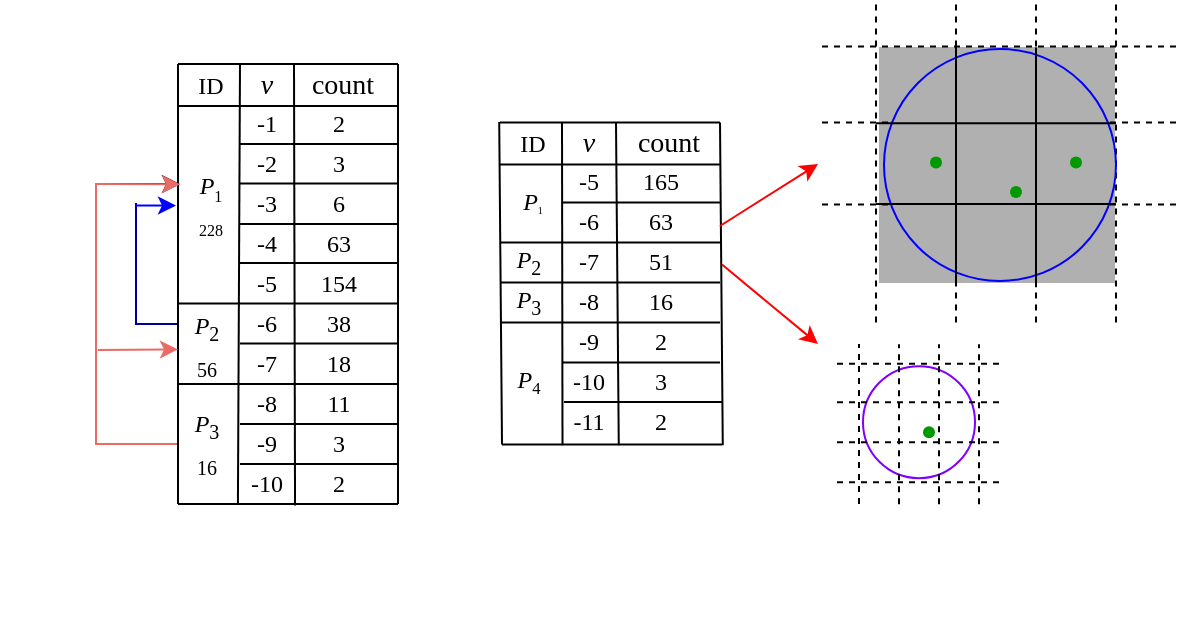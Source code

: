 <mxfile version="15.0.3" type="github"><diagram name="Page-1" id="gyu60Z8h9OhWKvbbLgJr"><mxGraphModel dx="2377" dy="867" grid="1" gridSize="10" guides="1" tooltips="1" connect="1" arrows="1" fold="1" page="1" pageScale="1" pageWidth="827" pageHeight="1169" math="0" shadow="0"><root><mxCell id="0"/><mxCell id="1" parent="0"/><mxCell id="E4blvEDHZqpK1_lMUiRl-31" value="" style="whiteSpace=wrap;html=1;aspect=fixed;shadow=0;strokeColor=#FFFFFF;fillColor=#B0B0B0;" parent="1" vertex="1"><mxGeometry x="-289" y="41" width="119" height="119" as="geometry"/></mxCell><mxCell id="SOsMVHl4s7LR2z6pSPWi-3" value="" style="endArrow=none;html=1;" parent="1" edge="1"><mxGeometry width="50" height="50" relative="1" as="geometry"><mxPoint x="-639" y="270" as="sourcePoint"/><mxPoint x="-639" y="50" as="targetPoint"/></mxGeometry></mxCell><mxCell id="SOsMVHl4s7LR2z6pSPWi-4" value="" style="endArrow=none;html=1;" parent="1" edge="1"><mxGeometry width="50" height="50" relative="1" as="geometry"><mxPoint x="-639" y="50" as="sourcePoint"/><mxPoint x="-529" y="50" as="targetPoint"/></mxGeometry></mxCell><mxCell id="SOsMVHl4s7LR2z6pSPWi-5" value="" style="endArrow=none;html=1;" parent="1" edge="1"><mxGeometry width="50" height="50" relative="1" as="geometry"><mxPoint x="-639" y="71" as="sourcePoint"/><mxPoint x="-529" y="71" as="targetPoint"/></mxGeometry></mxCell><mxCell id="SOsMVHl4s7LR2z6pSPWi-6" value="" style="endArrow=none;html=1;" parent="1" edge="1"><mxGeometry width="50" height="50" relative="1" as="geometry"><mxPoint x="-529" y="270" as="sourcePoint"/><mxPoint x="-529" y="50" as="targetPoint"/></mxGeometry></mxCell><mxCell id="SOsMVHl4s7LR2z6pSPWi-7" value="" style="endArrow=none;html=1;exitX=0.032;exitY=0.998;exitDx=0;exitDy=0;exitPerimeter=0;" parent="1" source="SOsMVHl4s7LR2z6pSPWi-50" edge="1"><mxGeometry width="50" height="50" relative="1" as="geometry"><mxPoint x="-608" y="490" as="sourcePoint"/><mxPoint x="-608" y="50" as="targetPoint"/></mxGeometry></mxCell><mxCell id="SOsMVHl4s7LR2z6pSPWi-8" value="" style="endArrow=none;html=1;exitX=0.984;exitY=1.036;exitDx=0;exitDy=0;exitPerimeter=0;" parent="1" source="SOsMVHl4s7LR2z6pSPWi-50" edge="1"><mxGeometry width="50" height="50" relative="1" as="geometry"><mxPoint x="-581" y="490" as="sourcePoint"/><mxPoint x="-581" y="50" as="targetPoint"/></mxGeometry></mxCell><mxCell id="SOsMVHl4s7LR2z6pSPWi-9" value="&lt;font style=&quot;font-size: 12px&quot; face=&quot;Times New Roman&quot;&gt;ID&lt;/font&gt;" style="text;html=1;align=center;verticalAlign=middle;resizable=0;points=[];autosize=1;strokeColor=none;" parent="1" vertex="1"><mxGeometry x="-638" y="51" width="30" height="20" as="geometry"/></mxCell><mxCell id="SOsMVHl4s7LR2z6pSPWi-10" value="&lt;font style=&quot;font-size: 14px&quot; face=&quot;Times New Roman&quot;&gt;&lt;i&gt;v&lt;/i&gt;&lt;/font&gt;" style="text;html=1;align=center;verticalAlign=middle;resizable=0;points=[];autosize=1;strokeColor=none;" parent="1" vertex="1"><mxGeometry x="-605" y="51" width="20" height="20" as="geometry"/></mxCell><mxCell id="SOsMVHl4s7LR2z6pSPWi-11" value="&lt;font style=&quot;font-size: 14px&quot; face=&quot;Times New Roman&quot;&gt;count&lt;/font&gt;" style="text;html=1;align=center;verticalAlign=middle;resizable=0;points=[];autosize=1;strokeColor=none;" parent="1" vertex="1"><mxGeometry x="-582" y="51" width="50" height="20" as="geometry"/></mxCell><mxCell id="SOsMVHl4s7LR2z6pSPWi-14" value="" style="endArrow=none;html=1;" parent="1" edge="1"><mxGeometry width="50" height="50" relative="1" as="geometry"><mxPoint x="-639" y="169.76" as="sourcePoint"/><mxPoint x="-529" y="169.76" as="targetPoint"/></mxGeometry></mxCell><mxCell id="SOsMVHl4s7LR2z6pSPWi-15" value="&lt;font face=&quot;Times New Roman&quot;&gt;&lt;span style=&quot;font-size: 12px&quot;&gt;&lt;i&gt;P&lt;/i&gt;&lt;/span&gt;&lt;sub&gt;&lt;font style=&quot;font-size: 8px&quot;&gt;1&lt;br&gt;228&lt;br&gt;&lt;/font&gt;&lt;/sub&gt;&lt;/font&gt;" style="text;html=1;align=center;verticalAlign=middle;resizable=0;points=[];autosize=1;strokeColor=none;" parent="1" vertex="1"><mxGeometry x="-638" y="101" width="30" height="40" as="geometry"/></mxCell><mxCell id="SOsMVHl4s7LR2z6pSPWi-18" value="" style="endArrow=none;html=1;" parent="1" edge="1"><mxGeometry width="50" height="50" relative="1" as="geometry"><mxPoint x="-608" y="90" as="sourcePoint"/><mxPoint x="-529" y="90" as="targetPoint"/></mxGeometry></mxCell><mxCell id="SOsMVHl4s7LR2z6pSPWi-19" value="" style="endArrow=none;html=1;" parent="1" edge="1"><mxGeometry width="50" height="50" relative="1" as="geometry"><mxPoint x="-608" y="109.76" as="sourcePoint"/><mxPoint x="-529" y="109.76" as="targetPoint"/></mxGeometry></mxCell><mxCell id="SOsMVHl4s7LR2z6pSPWi-20" value="" style="endArrow=none;html=1;" parent="1" edge="1"><mxGeometry width="50" height="50" relative="1" as="geometry"><mxPoint x="-608" y="130.0" as="sourcePoint"/><mxPoint x="-529" y="130.0" as="targetPoint"/></mxGeometry></mxCell><mxCell id="SOsMVHl4s7LR2z6pSPWi-21" value="&lt;font face=&quot;Times New Roman&quot;&gt;-1&lt;/font&gt;" style="text;html=1;align=center;verticalAlign=middle;resizable=0;points=[];autosize=1;strokeColor=none;" parent="1" vertex="1"><mxGeometry x="-610" y="70" width="30" height="20" as="geometry"/></mxCell><mxCell id="SOsMVHl4s7LR2z6pSPWi-22" value="&lt;font face=&quot;Times New Roman&quot;&gt;-2&lt;/font&gt;" style="text;html=1;align=center;verticalAlign=middle;resizable=0;points=[];autosize=1;strokeColor=none;" parent="1" vertex="1"><mxGeometry x="-610" y="90" width="30" height="20" as="geometry"/></mxCell><mxCell id="SOsMVHl4s7LR2z6pSPWi-23" value="&lt;font face=&quot;Times New Roman&quot;&gt;-3&lt;/font&gt;" style="text;html=1;align=center;verticalAlign=middle;resizable=0;points=[];autosize=1;strokeColor=none;" parent="1" vertex="1"><mxGeometry x="-610" y="110" width="30" height="20" as="geometry"/></mxCell><mxCell id="SOsMVHl4s7LR2z6pSPWi-24" value="&lt;font face=&quot;Times New Roman&quot;&gt;-4&lt;/font&gt;" style="text;html=1;align=center;verticalAlign=middle;resizable=0;points=[];autosize=1;strokeColor=none;" parent="1" vertex="1"><mxGeometry x="-610" y="130" width="30" height="20" as="geometry"/></mxCell><mxCell id="SOsMVHl4s7LR2z6pSPWi-25" value="&lt;font face=&quot;Times New Roman&quot;&gt;2&lt;/font&gt;" style="text;html=1;align=center;verticalAlign=middle;resizable=0;points=[];autosize=1;strokeColor=none;" parent="1" vertex="1"><mxGeometry x="-569" y="70" width="20" height="20" as="geometry"/></mxCell><mxCell id="SOsMVHl4s7LR2z6pSPWi-26" value="&lt;font face=&quot;Times New Roman&quot;&gt;3&lt;/font&gt;" style="text;html=1;align=center;verticalAlign=middle;resizable=0;points=[];autosize=1;strokeColor=none;" parent="1" vertex="1"><mxGeometry x="-569" y="90" width="20" height="20" as="geometry"/></mxCell><mxCell id="SOsMVHl4s7LR2z6pSPWi-27" value="&lt;font face=&quot;Times New Roman&quot;&gt;6&lt;/font&gt;" style="text;html=1;align=center;verticalAlign=middle;resizable=0;points=[];autosize=1;strokeColor=none;" parent="1" vertex="1"><mxGeometry x="-569" y="110" width="20" height="20" as="geometry"/></mxCell><mxCell id="SOsMVHl4s7LR2z6pSPWi-28" value="&lt;font face=&quot;Times New Roman&quot;&gt;63&lt;/font&gt;" style="text;html=1;align=center;verticalAlign=middle;resizable=0;points=[];autosize=1;strokeColor=none;" parent="1" vertex="1"><mxGeometry x="-574" y="130" width="30" height="20" as="geometry"/></mxCell><mxCell id="SOsMVHl4s7LR2z6pSPWi-30" value="" style="endArrow=none;html=1;" parent="1" edge="1"><mxGeometry width="50" height="50" relative="1" as="geometry"><mxPoint x="-639" y="210" as="sourcePoint"/><mxPoint x="-529" y="210" as="targetPoint"/></mxGeometry></mxCell><mxCell id="SOsMVHl4s7LR2z6pSPWi-31" value="&lt;font style=&quot;font-size: 12px&quot; face=&quot;Times New Roman&quot;&gt;&lt;i&gt;P&lt;/i&gt;&lt;sub&gt;2&lt;br&gt;56&lt;br&gt;&lt;/sub&gt;&lt;/font&gt;" style="text;html=1;align=center;verticalAlign=middle;resizable=0;points=[];autosize=1;strokeColor=none;" parent="1" vertex="1"><mxGeometry x="-640" y="171" width="30" height="40" as="geometry"/></mxCell><mxCell id="SOsMVHl4s7LR2z6pSPWi-32" value="" style="endArrow=none;html=1;" parent="1" edge="1"><mxGeometry width="50" height="50" relative="1" as="geometry"><mxPoint x="-608" y="149.52" as="sourcePoint"/><mxPoint x="-529" y="149.52" as="targetPoint"/></mxGeometry></mxCell><mxCell id="SOsMVHl4s7LR2z6pSPWi-35" value="&lt;font face=&quot;Times New Roman&quot;&gt;-5&lt;/font&gt;" style="text;html=1;align=center;verticalAlign=middle;resizable=0;points=[];autosize=1;strokeColor=none;" parent="1" vertex="1"><mxGeometry x="-610" y="150" width="30" height="20" as="geometry"/></mxCell><mxCell id="SOsMVHl4s7LR2z6pSPWi-36" value="&lt;font face=&quot;Times New Roman&quot;&gt;154&lt;/font&gt;" style="text;html=1;align=center;verticalAlign=middle;resizable=0;points=[];autosize=1;strokeColor=none;" parent="1" vertex="1"><mxGeometry x="-574" y="150" width="30" height="20" as="geometry"/></mxCell><mxCell id="SOsMVHl4s7LR2z6pSPWi-37" value="" style="endArrow=none;html=1;" parent="1" edge="1"><mxGeometry width="50" height="50" relative="1" as="geometry"><mxPoint x="-608" y="189.76" as="sourcePoint"/><mxPoint x="-529" y="189.76" as="targetPoint"/></mxGeometry></mxCell><mxCell id="SOsMVHl4s7LR2z6pSPWi-38" value="&lt;font face=&quot;Times New Roman&quot;&gt;-6&lt;/font&gt;" style="text;html=1;align=center;verticalAlign=middle;resizable=0;points=[];autosize=1;strokeColor=none;" parent="1" vertex="1"><mxGeometry x="-610" y="170" width="30" height="20" as="geometry"/></mxCell><mxCell id="SOsMVHl4s7LR2z6pSPWi-41" value="&lt;font face=&quot;Times New Roman&quot;&gt;-7&lt;/font&gt;" style="text;html=1;align=center;verticalAlign=middle;resizable=0;points=[];autosize=1;strokeColor=none;" parent="1" vertex="1"><mxGeometry x="-610" y="190" width="30" height="20" as="geometry"/></mxCell><mxCell id="SOsMVHl4s7LR2z6pSPWi-42" value="&lt;font face=&quot;Times New Roman&quot;&gt;38&lt;/font&gt;" style="text;html=1;align=center;verticalAlign=middle;resizable=0;points=[];autosize=1;strokeColor=none;" parent="1" vertex="1"><mxGeometry x="-574" y="170" width="30" height="20" as="geometry"/></mxCell><mxCell id="SOsMVHl4s7LR2z6pSPWi-43" value="&lt;font face=&quot;Times New Roman&quot;&gt;18&lt;/font&gt;" style="text;html=1;align=center;verticalAlign=middle;resizable=0;points=[];autosize=1;strokeColor=none;" parent="1" vertex="1"><mxGeometry x="-574" y="190" width="30" height="20" as="geometry"/></mxCell><mxCell id="SOsMVHl4s7LR2z6pSPWi-44" value="" style="endArrow=none;html=1;" parent="1" edge="1"><mxGeometry width="50" height="50" relative="1" as="geometry"><mxPoint x="-639" y="270" as="sourcePoint"/><mxPoint x="-529" y="270" as="targetPoint"/></mxGeometry></mxCell><mxCell id="SOsMVHl4s7LR2z6pSPWi-45" value="&lt;font style=&quot;font-size: 12px&quot; face=&quot;Times New Roman&quot;&gt;&lt;i&gt;P&lt;/i&gt;&lt;sub&gt;3&lt;br&gt;16&lt;br&gt;&lt;/sub&gt;&lt;/font&gt;" style="text;html=1;align=center;verticalAlign=middle;resizable=0;points=[];autosize=1;strokeColor=none;" parent="1" vertex="1"><mxGeometry x="-640" y="220" width="30" height="40" as="geometry"/></mxCell><mxCell id="SOsMVHl4s7LR2z6pSPWi-46" value="" style="endArrow=none;html=1;" parent="1" edge="1"><mxGeometry width="50" height="50" relative="1" as="geometry"><mxPoint x="-608" y="230" as="sourcePoint"/><mxPoint x="-529" y="230" as="targetPoint"/></mxGeometry></mxCell><mxCell id="SOsMVHl4s7LR2z6pSPWi-47" value="" style="endArrow=none;html=1;" parent="1" edge="1"><mxGeometry width="50" height="50" relative="1" as="geometry"><mxPoint x="-608" y="250" as="sourcePoint"/><mxPoint x="-529" y="250" as="targetPoint"/></mxGeometry></mxCell><mxCell id="SOsMVHl4s7LR2z6pSPWi-48" value="&lt;font face=&quot;Times New Roman&quot;&gt;-8&lt;/font&gt;" style="text;html=1;align=center;verticalAlign=middle;resizable=0;points=[];autosize=1;strokeColor=none;" parent="1" vertex="1"><mxGeometry x="-610" y="210" width="30" height="20" as="geometry"/></mxCell><mxCell id="SOsMVHl4s7LR2z6pSPWi-49" value="&lt;font face=&quot;Times New Roman&quot;&gt;-9&lt;/font&gt;" style="text;html=1;align=center;verticalAlign=middle;resizable=0;points=[];autosize=1;strokeColor=none;" parent="1" vertex="1"><mxGeometry x="-610" y="230" width="30" height="20" as="geometry"/></mxCell><mxCell id="SOsMVHl4s7LR2z6pSPWi-50" value="&lt;font face=&quot;Times New Roman&quot;&gt;-10&lt;/font&gt;" style="text;html=1;align=center;verticalAlign=middle;resizable=0;points=[];autosize=1;strokeColor=none;" parent="1" vertex="1"><mxGeometry x="-610" y="250" width="30" height="20" as="geometry"/></mxCell><mxCell id="SOsMVHl4s7LR2z6pSPWi-52" value="&lt;font face=&quot;Times New Roman&quot;&gt;11&lt;/font&gt;" style="text;html=1;align=center;verticalAlign=middle;resizable=0;points=[];autosize=1;strokeColor=none;" parent="1" vertex="1"><mxGeometry x="-574" y="210" width="30" height="20" as="geometry"/></mxCell><mxCell id="SOsMVHl4s7LR2z6pSPWi-53" value="&lt;font face=&quot;Times New Roman&quot;&gt;3&lt;/font&gt;" style="text;html=1;align=center;verticalAlign=middle;resizable=0;points=[];autosize=1;strokeColor=none;" parent="1" vertex="1"><mxGeometry x="-569" y="230" width="20" height="20" as="geometry"/></mxCell><mxCell id="SOsMVHl4s7LR2z6pSPWi-54" value="&lt;font face=&quot;Times New Roman&quot;&gt;2&lt;/font&gt;" style="text;html=1;align=center;verticalAlign=middle;resizable=0;points=[];autosize=1;strokeColor=none;" parent="1" vertex="1"><mxGeometry x="-569" y="250" width="20" height="20" as="geometry"/></mxCell><mxCell id="SOsMVHl4s7LR2z6pSPWi-56" value="" style="endArrow=none;html=1;" parent="1" edge="1"><mxGeometry width="50" height="50" relative="1" as="geometry"><mxPoint x="-478" y="79.3" as="sourcePoint"/><mxPoint x="-368" y="79.3" as="targetPoint"/></mxGeometry></mxCell><mxCell id="SOsMVHl4s7LR2z6pSPWi-57" value="" style="endArrow=none;html=1;" parent="1" edge="1"><mxGeometry width="50" height="50" relative="1" as="geometry"><mxPoint x="-478" y="100.3" as="sourcePoint"/><mxPoint x="-368" y="100.3" as="targetPoint"/></mxGeometry></mxCell><mxCell id="SOsMVHl4s7LR2z6pSPWi-59" value="" style="endArrow=none;html=1;exitX=0.075;exitY=1.064;exitDx=0;exitDy=0;exitPerimeter=0;" parent="1" source="SOsMVHl4s7LR2z6pSPWi-84" edge="1"><mxGeometry width="50" height="50" relative="1" as="geometry"><mxPoint x="-447" y="299.3" as="sourcePoint"/><mxPoint x="-447" y="79.3" as="targetPoint"/></mxGeometry></mxCell><mxCell id="SOsMVHl4s7LR2z6pSPWi-60" value="" style="endArrow=none;html=1;exitX=1.013;exitY=1.064;exitDx=0;exitDy=0;exitPerimeter=0;" parent="1" source="SOsMVHl4s7LR2z6pSPWi-84" edge="1"><mxGeometry width="50" height="50" relative="1" as="geometry"><mxPoint x="-419.48" y="300.02" as="sourcePoint"/><mxPoint x="-420" y="79.3" as="targetPoint"/></mxGeometry></mxCell><mxCell id="SOsMVHl4s7LR2z6pSPWi-61" value="&lt;font style=&quot;font-size: 12px&quot; face=&quot;Times New Roman&quot;&gt;ID&lt;/font&gt;" style="text;html=1;align=center;verticalAlign=middle;resizable=0;points=[];autosize=1;strokeColor=none;" parent="1" vertex="1"><mxGeometry x="-477" y="80.3" width="30" height="20" as="geometry"/></mxCell><mxCell id="SOsMVHl4s7LR2z6pSPWi-62" value="&lt;font style=&quot;font-size: 14px&quot; face=&quot;Times New Roman&quot;&gt;&lt;i&gt;v&lt;/i&gt;&lt;/font&gt;" style="text;html=1;align=center;verticalAlign=middle;resizable=0;points=[];autosize=1;strokeColor=none;" parent="1" vertex="1"><mxGeometry x="-444" y="80.3" width="20" height="20" as="geometry"/></mxCell><mxCell id="SOsMVHl4s7LR2z6pSPWi-63" value="&lt;font style=&quot;font-size: 14px&quot; face=&quot;Times New Roman&quot;&gt;count&lt;/font&gt;" style="text;html=1;align=center;verticalAlign=middle;resizable=0;points=[];autosize=1;strokeColor=none;" parent="1" vertex="1"><mxGeometry x="-419" y="80.3" width="50" height="20" as="geometry"/></mxCell><mxCell id="SOsMVHl4s7LR2z6pSPWi-65" value="&lt;font style=&quot;font-size: 12px&quot; face=&quot;Times New Roman&quot;&gt;&lt;i&gt;P&lt;/i&gt;&lt;/font&gt;&lt;font style=&quot;font-size: 6px&quot; face=&quot;Times New Roman&quot;&gt;&lt;sub&gt;1&lt;/sub&gt;&lt;/font&gt;" style="text;html=1;align=center;verticalAlign=middle;resizable=0;points=[];autosize=1;strokeColor=none;" parent="1" vertex="1"><mxGeometry x="-477" y="109.3" width="30" height="20" as="geometry"/></mxCell><mxCell id="SOsMVHl4s7LR2z6pSPWi-66" value="" style="endArrow=none;html=1;" parent="1" edge="1"><mxGeometry width="50" height="50" relative="1" as="geometry"><mxPoint x="-447" y="119.3" as="sourcePoint"/><mxPoint x="-368" y="119.3" as="targetPoint"/></mxGeometry></mxCell><mxCell id="SOsMVHl4s7LR2z6pSPWi-69" value="&lt;font face=&quot;Times New Roman&quot;&gt;-5&lt;/font&gt;" style="text;html=1;align=center;verticalAlign=middle;resizable=0;points=[];autosize=1;strokeColor=none;" parent="1" vertex="1"><mxGeometry x="-449" y="99.3" width="30" height="20" as="geometry"/></mxCell><mxCell id="SOsMVHl4s7LR2z6pSPWi-70" value="&lt;font face=&quot;Times New Roman&quot;&gt;-6&lt;/font&gt;" style="text;html=1;align=center;verticalAlign=middle;resizable=0;points=[];autosize=1;strokeColor=none;" parent="1" vertex="1"><mxGeometry x="-449" y="119.3" width="30" height="20" as="geometry"/></mxCell><mxCell id="SOsMVHl4s7LR2z6pSPWi-71" value="&lt;font face=&quot;Times New Roman&quot;&gt;-7&lt;/font&gt;" style="text;html=1;align=center;verticalAlign=middle;resizable=0;points=[];autosize=1;strokeColor=none;" parent="1" vertex="1"><mxGeometry x="-449" y="139.3" width="30" height="20" as="geometry"/></mxCell><mxCell id="SOsMVHl4s7LR2z6pSPWi-72" value="&lt;font face=&quot;Times New Roman&quot;&gt;-8&lt;/font&gt;" style="text;html=1;align=center;verticalAlign=middle;resizable=0;points=[];autosize=1;strokeColor=none;" parent="1" vertex="1"><mxGeometry x="-449" y="159.3" width="30" height="20" as="geometry"/></mxCell><mxCell id="SOsMVHl4s7LR2z6pSPWi-73" value="&lt;font face=&quot;Times New Roman&quot;&gt;165&lt;/font&gt;" style="text;html=1;align=center;verticalAlign=middle;resizable=0;points=[];autosize=1;strokeColor=none;" parent="1" vertex="1"><mxGeometry x="-413" y="99.3" width="30" height="20" as="geometry"/></mxCell><mxCell id="SOsMVHl4s7LR2z6pSPWi-74" value="&lt;font face=&quot;Times New Roman&quot;&gt;63&lt;/font&gt;" style="text;html=1;align=center;verticalAlign=middle;resizable=0;points=[];autosize=1;strokeColor=none;" parent="1" vertex="1"><mxGeometry x="-413" y="119.3" width="30" height="20" as="geometry"/></mxCell><mxCell id="SOsMVHl4s7LR2z6pSPWi-75" value="&lt;font face=&quot;Times New Roman&quot;&gt;51&lt;/font&gt;" style="text;html=1;align=center;verticalAlign=middle;resizable=0;points=[];autosize=1;strokeColor=none;" parent="1" vertex="1"><mxGeometry x="-413" y="139.3" width="30" height="20" as="geometry"/></mxCell><mxCell id="SOsMVHl4s7LR2z6pSPWi-76" value="&lt;font face=&quot;Times New Roman&quot;&gt;16&lt;/font&gt;" style="text;html=1;align=center;verticalAlign=middle;resizable=0;points=[];autosize=1;strokeColor=none;" parent="1" vertex="1"><mxGeometry x="-413" y="159.3" width="30" height="20" as="geometry"/></mxCell><mxCell id="SOsMVHl4s7LR2z6pSPWi-77" value="" style="endArrow=none;html=1;" parent="1" edge="1"><mxGeometry width="50" height="50" relative="1" as="geometry"><mxPoint x="-477" y="240.3" as="sourcePoint"/><mxPoint x="-367" y="240.3" as="targetPoint"/></mxGeometry></mxCell><mxCell id="SOsMVHl4s7LR2z6pSPWi-78" value="&lt;font face=&quot;Times New Roman&quot;&gt;&lt;i&gt;P&lt;/i&gt;&lt;span style=&quot;font-size: 10px&quot;&gt;&lt;sub&gt;4&lt;/sub&gt;&lt;/span&gt;&lt;/font&gt;" style="text;html=1;align=center;verticalAlign=middle;resizable=0;points=[];autosize=1;strokeColor=none;" parent="1" vertex="1"><mxGeometry x="-479" y="199.3" width="30" height="20" as="geometry"/></mxCell><mxCell id="SOsMVHl4s7LR2z6pSPWi-80" value="&lt;font face=&quot;Times New Roman&quot;&gt;-9&lt;/font&gt;" style="text;html=1;align=center;verticalAlign=middle;resizable=0;points=[];autosize=1;strokeColor=none;" parent="1" vertex="1"><mxGeometry x="-449" y="179.3" width="30" height="20" as="geometry"/></mxCell><mxCell id="SOsMVHl4s7LR2z6pSPWi-81" value="&lt;font face=&quot;Times New Roman&quot;&gt;2&lt;/font&gt;" style="text;html=1;align=center;verticalAlign=middle;resizable=0;points=[];autosize=1;strokeColor=none;" parent="1" vertex="1"><mxGeometry x="-408" y="179.3" width="20" height="20" as="geometry"/></mxCell><mxCell id="SOsMVHl4s7LR2z6pSPWi-82" value="" style="endArrow=none;html=1;" parent="1" edge="1"><mxGeometry width="50" height="50" relative="1" as="geometry"><mxPoint x="-446" y="219.06" as="sourcePoint"/><mxPoint x="-367" y="219.06" as="targetPoint"/></mxGeometry></mxCell><mxCell id="SOsMVHl4s7LR2z6pSPWi-83" value="&lt;font face=&quot;Times New Roman&quot;&gt;-10&lt;/font&gt;" style="text;html=1;align=center;verticalAlign=middle;resizable=0;points=[];autosize=1;strokeColor=none;" parent="1" vertex="1"><mxGeometry x="-449" y="199.3" width="30" height="20" as="geometry"/></mxCell><mxCell id="SOsMVHl4s7LR2z6pSPWi-84" value="&lt;font face=&quot;Times New Roman&quot;&gt;-11&lt;/font&gt;" style="text;html=1;align=center;verticalAlign=middle;resizable=0;points=[];autosize=1;strokeColor=none;" parent="1" vertex="1"><mxGeometry x="-449" y="219.3" width="30" height="20" as="geometry"/></mxCell><mxCell id="SOsMVHl4s7LR2z6pSPWi-85" value="&lt;font face=&quot;Times New Roman&quot;&gt;3&lt;/font&gt;" style="text;html=1;align=center;verticalAlign=middle;resizable=0;points=[];autosize=1;strokeColor=none;" parent="1" vertex="1"><mxGeometry x="-408" y="199.3" width="20" height="20" as="geometry"/></mxCell><mxCell id="SOsMVHl4s7LR2z6pSPWi-86" value="&lt;font face=&quot;Times New Roman&quot;&gt;2&lt;/font&gt;" style="text;html=1;align=center;verticalAlign=middle;resizable=0;points=[];autosize=1;strokeColor=none;" parent="1" vertex="1"><mxGeometry x="-408" y="219.3" width="20" height="20" as="geometry"/></mxCell><mxCell id="SOsMVHl4s7LR2z6pSPWi-88" value="&lt;font style=&quot;font-size: 12px&quot; face=&quot;Times New Roman&quot;&gt;&lt;i&gt;P&lt;/i&gt;&lt;sub&gt;3&lt;/sub&gt;&lt;/font&gt;" style="text;html=1;align=center;verticalAlign=middle;resizable=0;points=[];autosize=1;strokeColor=none;" parent="1" vertex="1"><mxGeometry x="-479" y="159.3" width="30" height="20" as="geometry"/></mxCell><mxCell id="SOsMVHl4s7LR2z6pSPWi-101" value="" style="endArrow=none;html=1;" parent="1" edge="1"><mxGeometry width="50" height="50" relative="1" as="geometry"><mxPoint x="-478" y="139.3" as="sourcePoint"/><mxPoint x="-368" y="139.3" as="targetPoint"/></mxGeometry></mxCell><mxCell id="SOsMVHl4s7LR2z6pSPWi-102" value="&lt;font style=&quot;font-size: 12px&quot; face=&quot;Times New Roman&quot;&gt;&lt;i&gt;P&lt;/i&gt;&lt;sub&gt;2&lt;/sub&gt;&lt;/font&gt;" style="text;html=1;align=center;verticalAlign=middle;resizable=0;points=[];autosize=1;strokeColor=none;" parent="1" vertex="1"><mxGeometry x="-479" y="139.3" width="30" height="20" as="geometry"/></mxCell><mxCell id="SOsMVHl4s7LR2z6pSPWi-103" value="" style="endArrow=none;html=1;" parent="1" edge="1"><mxGeometry width="50" height="50" relative="1" as="geometry"><mxPoint x="-478" y="159.3" as="sourcePoint"/><mxPoint x="-368" y="159.3" as="targetPoint"/></mxGeometry></mxCell><mxCell id="SOsMVHl4s7LR2z6pSPWi-104" value="" style="endArrow=none;html=1;" parent="1" edge="1"><mxGeometry width="50" height="50" relative="1" as="geometry"><mxPoint x="-478" y="179.3" as="sourcePoint"/><mxPoint x="-368" y="179.3" as="targetPoint"/></mxGeometry></mxCell><mxCell id="SOsMVHl4s7LR2z6pSPWi-105" value="" style="endArrow=none;html=1;" parent="1" edge="1"><mxGeometry width="50" height="50" relative="1" as="geometry"><mxPoint x="-447" y="199.3" as="sourcePoint"/><mxPoint x="-368" y="199.3" as="targetPoint"/></mxGeometry></mxCell><mxCell id="SOsMVHl4s7LR2z6pSPWi-106" value="" style="endArrow=none;html=1;exitX=1.013;exitY=1.064;exitDx=0;exitDy=0;exitPerimeter=0;" parent="1" edge="1"><mxGeometry width="50" height="50" relative="1" as="geometry"><mxPoint x="-366.61" y="240.58" as="sourcePoint"/><mxPoint x="-368" y="79.3" as="targetPoint"/></mxGeometry></mxCell><mxCell id="SOsMVHl4s7LR2z6pSPWi-107" value="" style="endArrow=none;html=1;exitX=1.013;exitY=1.064;exitDx=0;exitDy=0;exitPerimeter=0;" parent="1" edge="1"><mxGeometry width="50" height="50" relative="1" as="geometry"><mxPoint x="-477.0" y="240.3" as="sourcePoint"/><mxPoint x="-478.39" y="79.02" as="targetPoint"/></mxGeometry></mxCell><mxCell id="SOsMVHl4s7LR2z6pSPWi-108" value="" style="endArrow=classic;html=1;fillColor=#FF0000;strokeColor=#FF0000;" parent="1" edge="1"><mxGeometry width="50" height="50" relative="1" as="geometry"><mxPoint x="-368" y="131" as="sourcePoint"/><mxPoint x="-319" y="100" as="targetPoint"/></mxGeometry></mxCell><mxCell id="SOsMVHl4s7LR2z6pSPWi-109" value="" style="endArrow=classic;html=1;strokeColor=#FF0000;" parent="1" edge="1"><mxGeometry width="50" height="50" relative="1" as="geometry"><mxPoint x="-367" y="150.3" as="sourcePoint"/><mxPoint x="-319" y="190" as="targetPoint"/></mxGeometry></mxCell><mxCell id="E4blvEDHZqpK1_lMUiRl-1" value="" style="endArrow=none;dashed=1;html=1;" parent="1" edge="1"><mxGeometry width="50" height="50" relative="1" as="geometry"><mxPoint x="-228.5" y="199.92" as="sourcePoint"/><mxPoint x="-309.5" y="199.92" as="targetPoint"/></mxGeometry></mxCell><mxCell id="E4blvEDHZqpK1_lMUiRl-5" value="" style="endArrow=none;dashed=1;html=1;" parent="1" edge="1"><mxGeometry width="50" height="50" relative="1" as="geometry"><mxPoint x="-228.5" y="259.14" as="sourcePoint"/><mxPoint x="-309.5" y="259.14" as="targetPoint"/></mxGeometry></mxCell><mxCell id="E4blvEDHZqpK1_lMUiRl-6" value="" style="endArrow=none;dashed=1;html=1;" parent="1" edge="1"><mxGeometry width="50" height="50" relative="1" as="geometry"><mxPoint x="-298.5" y="270.0" as="sourcePoint"/><mxPoint x="-298.5" y="190.0" as="targetPoint"/></mxGeometry></mxCell><mxCell id="E4blvEDHZqpK1_lMUiRl-9" value="" style="endArrow=none;dashed=1;html=1;" parent="1" edge="1"><mxGeometry width="50" height="50" relative="1" as="geometry"><mxPoint x="-238.5" y="270.08" as="sourcePoint"/><mxPoint x="-238.5" y="190.08" as="targetPoint"/></mxGeometry></mxCell><mxCell id="E4blvEDHZqpK1_lMUiRl-10" value="" style="ellipse;whiteSpace=wrap;html=1;aspect=fixed;shadow=0;fillColor=#FFFFFF;strokeColor=#7F00FF;" parent="1" vertex="1"><mxGeometry x="-296.5" y="201.08" width="56" height="56" as="geometry"/></mxCell><mxCell id="E4blvEDHZqpK1_lMUiRl-3" value="" style="endArrow=none;dashed=1;html=1;" parent="1" edge="1"><mxGeometry width="50" height="50" relative="1" as="geometry"><mxPoint x="-228.5" y="219.14" as="sourcePoint"/><mxPoint x="-309.5" y="219.14" as="targetPoint"/></mxGeometry></mxCell><mxCell id="E4blvEDHZqpK1_lMUiRl-4" value="" style="endArrow=none;dashed=1;html=1;" parent="1" edge="1"><mxGeometry width="50" height="50" relative="1" as="geometry"><mxPoint x="-228.5" y="239.14" as="sourcePoint"/><mxPoint x="-309.5" y="239.14" as="targetPoint"/></mxGeometry></mxCell><mxCell id="E4blvEDHZqpK1_lMUiRl-7" value="" style="endArrow=none;dashed=1;html=1;" parent="1" edge="1"><mxGeometry width="50" height="50" relative="1" as="geometry"><mxPoint x="-278.5" y="270.08" as="sourcePoint"/><mxPoint x="-278.5" y="190.08" as="targetPoint"/></mxGeometry></mxCell><mxCell id="E4blvEDHZqpK1_lMUiRl-8" value="" style="endArrow=none;dashed=1;html=1;" parent="1" edge="1"><mxGeometry width="50" height="50" relative="1" as="geometry"><mxPoint x="-258.5" y="270.08" as="sourcePoint"/><mxPoint x="-258.5" y="190.08" as="targetPoint"/></mxGeometry></mxCell><mxCell id="SOsMVHl4s7LR2z6pSPWi-133" value="" style="shape=waypoint;sketch=0;fillStyle=solid;size=6;pointerEvents=1;points=[];fillColor=none;resizable=0;rotatable=0;perimeter=centerPerimeter;snapToPoint=1;strokeColor=#009900;" parent="1" vertex="1"><mxGeometry x="-283.5" y="214.08" width="40" height="40" as="geometry"/></mxCell><mxCell id="E4blvEDHZqpK1_lMUiRl-14" value="" style="endArrow=none;dashed=1;html=1;" parent="1" edge="1"><mxGeometry width="50" height="50" relative="1" as="geometry"><mxPoint x="-140" y="41.3" as="sourcePoint"/><mxPoint x="-320" y="41.3" as="targetPoint"/></mxGeometry></mxCell><mxCell id="E4blvEDHZqpK1_lMUiRl-15" value="" style="endArrow=none;dashed=1;html=1;" parent="1" edge="1"><mxGeometry width="50" height="50" relative="1" as="geometry"><mxPoint x="-140" y="79.3" as="sourcePoint"/><mxPoint x="-320" y="79.3" as="targetPoint"/></mxGeometry></mxCell><mxCell id="E4blvEDHZqpK1_lMUiRl-16" value="" style="endArrow=none;dashed=1;html=1;" parent="1" edge="1"><mxGeometry width="50" height="50" relative="1" as="geometry"><mxPoint x="-140" y="120.3" as="sourcePoint"/><mxPoint x="-320" y="120.3" as="targetPoint"/></mxGeometry></mxCell><mxCell id="E4blvEDHZqpK1_lMUiRl-18" value="" style="endArrow=none;dashed=1;html=1;" parent="1" edge="1"><mxGeometry width="50" height="50" relative="1" as="geometry"><mxPoint x="-290" y="179.3" as="sourcePoint"/><mxPoint x="-290" y="19.3" as="targetPoint"/></mxGeometry></mxCell><mxCell id="E4blvEDHZqpK1_lMUiRl-19" value="" style="endArrow=none;dashed=1;html=1;" parent="1" edge="1"><mxGeometry width="50" height="50" relative="1" as="geometry"><mxPoint x="-250" y="179.3" as="sourcePoint"/><mxPoint x="-250" y="19.3" as="targetPoint"/></mxGeometry></mxCell><mxCell id="E4blvEDHZqpK1_lMUiRl-20" value="" style="endArrow=none;dashed=1;html=1;" parent="1" edge="1"><mxGeometry width="50" height="50" relative="1" as="geometry"><mxPoint x="-210" y="179.3" as="sourcePoint"/><mxPoint x="-210" y="19.3" as="targetPoint"/></mxGeometry></mxCell><mxCell id="E4blvEDHZqpK1_lMUiRl-21" value="" style="endArrow=none;dashed=1;html=1;" parent="1" edge="1"><mxGeometry width="50" height="50" relative="1" as="geometry"><mxPoint x="-170" y="179.3" as="sourcePoint"/><mxPoint x="-170" y="19.3" as="targetPoint"/></mxGeometry></mxCell><mxCell id="E4blvEDHZqpK1_lMUiRl-22" value="" style="ellipse;whiteSpace=wrap;html=1;aspect=fixed;shadow=0;strokeColor=#0000FF;fillColor=#B0B0B0;" parent="1" vertex="1"><mxGeometry x="-286" y="42.5" width="116" height="116" as="geometry"/></mxCell><mxCell id="E4blvEDHZqpK1_lMUiRl-24" value="" style="endArrow=none;html=1;shadow=0;" parent="1" edge="1"><mxGeometry width="50" height="50" relative="1" as="geometry"><mxPoint x="-290" y="79.67" as="sourcePoint"/><mxPoint x="-170" y="79.67" as="targetPoint"/></mxGeometry></mxCell><mxCell id="E4blvEDHZqpK1_lMUiRl-25" value="" style="endArrow=none;html=1;shadow=0;" parent="1" edge="1"><mxGeometry width="50" height="50" relative="1" as="geometry"><mxPoint x="-290" y="120" as="sourcePoint"/><mxPoint x="-170" y="120" as="targetPoint"/></mxGeometry></mxCell><mxCell id="E4blvEDHZqpK1_lMUiRl-27" value="" style="endArrow=none;html=1;shadow=0;" parent="1" edge="1"><mxGeometry width="50" height="50" relative="1" as="geometry"><mxPoint x="-250" y="41.0" as="sourcePoint"/><mxPoint x="-250" y="160.8" as="targetPoint"/></mxGeometry></mxCell><mxCell id="E4blvEDHZqpK1_lMUiRl-28" value="" style="endArrow=none;html=1;shadow=0;" parent="1" edge="1"><mxGeometry width="50" height="50" relative="1" as="geometry"><mxPoint x="-210" y="41.8" as="sourcePoint"/><mxPoint x="-210" y="161.6" as="targetPoint"/></mxGeometry></mxCell><mxCell id="E4blvEDHZqpK1_lMUiRl-32" value="" style="shape=waypoint;sketch=0;fillStyle=solid;size=6;pointerEvents=1;points=[];fillColor=none;resizable=0;rotatable=0;perimeter=centerPerimeter;snapToPoint=1;strokeColor=#009900;" parent="1" vertex="1"><mxGeometry x="-240.0" y="94.0" width="40" height="40" as="geometry"/></mxCell><mxCell id="E4blvEDHZqpK1_lMUiRl-33" value="" style="shape=waypoint;sketch=0;fillStyle=solid;size=6;pointerEvents=1;points=[];fillColor=none;resizable=0;rotatable=0;perimeter=centerPerimeter;snapToPoint=1;strokeColor=#009900;" parent="1" vertex="1"><mxGeometry x="-280.0" y="79.3" width="40" height="40" as="geometry"/></mxCell><mxCell id="E4blvEDHZqpK1_lMUiRl-34" value="" style="shape=waypoint;sketch=0;fillStyle=solid;size=6;pointerEvents=1;points=[];fillColor=none;resizable=0;rotatable=0;perimeter=centerPerimeter;snapToPoint=1;strokeColor=#009900;" parent="1" vertex="1"><mxGeometry x="-210.0" y="79.3" width="40" height="40" as="geometry"/></mxCell><mxCell id="E4blvEDHZqpK1_lMUiRl-35" value="" style="endArrow=classic;html=1;shadow=0;strokeColor=#FFFFFF;" parent="1" edge="1"><mxGeometry width="50" height="50" relative="1" as="geometry"><mxPoint x="-720" y="285" as="sourcePoint"/><mxPoint x="-670" y="235" as="targetPoint"/></mxGeometry></mxCell><mxCell id="E4blvEDHZqpK1_lMUiRl-36" value="" style="endArrow=classic;html=1;shadow=0;strokeColor=#FFFFFF;" parent="1" edge="1"><mxGeometry width="50" height="50" relative="1" as="geometry"><mxPoint x="-490" y="320" as="sourcePoint"/><mxPoint x="-440" y="270" as="targetPoint"/></mxGeometry></mxCell><mxCell id="E4blvEDHZqpK1_lMUiRl-37" value="" style="endArrow=classic;html=1;shadow=0;strokeColor=#000000;exitX=0;exitY=1;exitDx=0;exitDy=0;" parent="1" source="E4blvEDHZqpK1_lMUiRl-38" edge="1"><mxGeometry width="50" height="50" relative="1" as="geometry"><mxPoint x="-691.15" y="110.38" as="sourcePoint"/><mxPoint x="-638" y="110" as="targetPoint"/><Array as="points"><mxPoint x="-638" y="110"/></Array></mxGeometry></mxCell><mxCell id="E4blvEDHZqpK1_lMUiRl-38" value="" style="shape=partialRectangle;whiteSpace=wrap;html=1;top=0;left=0;fillColor=none;shadow=0;strokeColor=#EA6B66;direction=south;" parent="1" vertex="1"><mxGeometry x="-680" y="110" width="40" height="130" as="geometry"/></mxCell><mxCell id="E4blvEDHZqpK1_lMUiRl-40" value="" style="shape=partialRectangle;whiteSpace=wrap;html=1;top=0;left=0;fillColor=none;shadow=0;strokeColor=#000099;direction=south;" parent="1" vertex="1"><mxGeometry x="-660" y="120" width="20" height="60" as="geometry"/></mxCell><mxCell id="E4blvEDHZqpK1_lMUiRl-43" value="" style="endArrow=classic;html=1;shadow=0;strokeColor=#EA6B66;" parent="1" edge="1"><mxGeometry width="50" height="50" relative="1" as="geometry"><mxPoint x="-679" y="193" as="sourcePoint"/><mxPoint x="-639" y="192.71" as="targetPoint"/></mxGeometry></mxCell><mxCell id="E4blvEDHZqpK1_lMUiRl-44" value="" style="endArrow=classic;html=1;shadow=0;strokeColor=#EA6B66;" parent="1" edge="1"><mxGeometry width="50" height="50" relative="1" as="geometry"><mxPoint x="-680" y="110" as="sourcePoint"/><mxPoint x="-638" y="110.14" as="targetPoint"/></mxGeometry></mxCell><mxCell id="E4blvEDHZqpK1_lMUiRl-45" value="" style="endArrow=classic;html=1;shadow=0;strokeColor=#0000FF;fillColor=#0000CC;" parent="1" edge="1"><mxGeometry width="50" height="50" relative="1" as="geometry"><mxPoint x="-660" y="120.76" as="sourcePoint"/><mxPoint x="-640" y="120.76" as="targetPoint"/></mxGeometry></mxCell></root></mxGraphModel></diagram></mxfile>